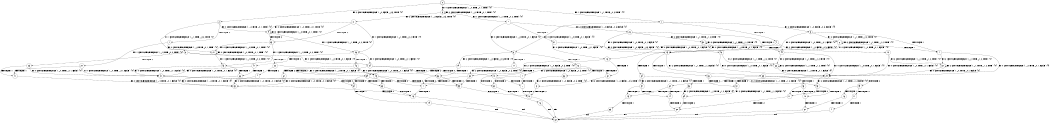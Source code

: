 digraph BCG {
size = "7, 10.5";
center = TRUE;
node [shape = circle];
0 [peripheries = 2];
0 -> 1 [label = "EX !1 !ATOMIC_EXCH_BRANCH (1, +1, TRUE, +0, 2, TRUE) !{0}"];
0 -> 2 [label = "EX !2 !ATOMIC_EXCH_BRANCH (1, +0, FALSE, +0, 3, TRUE) !{0}"];
0 -> 3 [label = "EX !0 !ATOMIC_EXCH_BRANCH (1, +0, TRUE, +0, 1, TRUE) !{0}"];
1 -> 4 [label = "TERMINATE !1"];
1 -> 5 [label = "EX !2 !ATOMIC_EXCH_BRANCH (1, +0, FALSE, +0, 3, FALSE) !{0}"];
1 -> 6 [label = "EX !0 !ATOMIC_EXCH_BRANCH (1, +0, TRUE, +0, 1, FALSE) !{0}"];
2 -> 7 [label = "TERMINATE !2"];
2 -> 8 [label = "EX !1 !ATOMIC_EXCH_BRANCH (1, +1, TRUE, +0, 2, TRUE) !{0}"];
2 -> 9 [label = "EX !0 !ATOMIC_EXCH_BRANCH (1, +0, TRUE, +0, 1, TRUE) !{0}"];
3 -> 10 [label = "EX !1 !ATOMIC_EXCH_BRANCH (1, +1, TRUE, +0, 2, TRUE) !{0}"];
3 -> 11 [label = "EX !2 !ATOMIC_EXCH_BRANCH (1, +0, FALSE, +0, 3, TRUE) !{0}"];
3 -> 3 [label = "EX !0 !ATOMIC_EXCH_BRANCH (1, +0, TRUE, +0, 1, TRUE) !{0}"];
4 -> 12 [label = "EX !2 !ATOMIC_EXCH_BRANCH (1, +0, FALSE, +0, 3, FALSE) !{0}"];
4 -> 13 [label = "EX !0 !ATOMIC_EXCH_BRANCH (1, +0, TRUE, +0, 1, FALSE) !{0}"];
5 -> 14 [label = "TERMINATE !1"];
5 -> 15 [label = "EX !0 !ATOMIC_EXCH_BRANCH (1, +0, TRUE, +0, 1, FALSE) !{0}"];
5 -> 16 [label = "EX !2 !ATOMIC_EXCH_BRANCH (1, +1, TRUE, +1, 2, TRUE) !{0}"];
6 -> 17 [label = "TERMINATE !1"];
6 -> 18 [label = "TERMINATE !0"];
6 -> 19 [label = "EX !2 !ATOMIC_EXCH_BRANCH (1, +0, FALSE, +0, 3, TRUE) !{0}"];
7 -> 20 [label = "EX !1 !ATOMIC_EXCH_BRANCH (1, +1, TRUE, +0, 2, TRUE) !{0}"];
7 -> 21 [label = "EX !0 !ATOMIC_EXCH_BRANCH (1, +0, TRUE, +0, 1, TRUE) !{0}"];
8 -> 22 [label = "TERMINATE !1"];
8 -> 23 [label = "TERMINATE !2"];
8 -> 24 [label = "EX !0 !ATOMIC_EXCH_BRANCH (1, +0, TRUE, +0, 1, FALSE) !{0}"];
9 -> 25 [label = "TERMINATE !2"];
9 -> 26 [label = "EX !1 !ATOMIC_EXCH_BRANCH (1, +1, TRUE, +0, 2, TRUE) !{0}"];
9 -> 9 [label = "EX !0 !ATOMIC_EXCH_BRANCH (1, +0, TRUE, +0, 1, TRUE) !{0}"];
10 -> 27 [label = "TERMINATE !1"];
10 -> 28 [label = "EX !2 !ATOMIC_EXCH_BRANCH (1, +0, FALSE, +0, 3, FALSE) !{0}"];
10 -> 6 [label = "EX !0 !ATOMIC_EXCH_BRANCH (1, +0, TRUE, +0, 1, FALSE) !{0}"];
11 -> 25 [label = "TERMINATE !2"];
11 -> 26 [label = "EX !1 !ATOMIC_EXCH_BRANCH (1, +1, TRUE, +0, 2, TRUE) !{0}"];
11 -> 9 [label = "EX !0 !ATOMIC_EXCH_BRANCH (1, +0, TRUE, +0, 1, TRUE) !{0}"];
12 -> 29 [label = "EX !0 !ATOMIC_EXCH_BRANCH (1, +0, TRUE, +0, 1, FALSE) !{0}"];
12 -> 30 [label = "EX !2 !ATOMIC_EXCH_BRANCH (1, +1, TRUE, +1, 2, TRUE) !{0}"];
13 -> 31 [label = "TERMINATE !0"];
13 -> 32 [label = "EX !2 !ATOMIC_EXCH_BRANCH (1, +0, FALSE, +0, 3, TRUE) !{0}"];
14 -> 29 [label = "EX !0 !ATOMIC_EXCH_BRANCH (1, +0, TRUE, +0, 1, FALSE) !{0}"];
14 -> 30 [label = "EX !2 !ATOMIC_EXCH_BRANCH (1, +1, TRUE, +1, 2, TRUE) !{0}"];
15 -> 33 [label = "TERMINATE !1"];
15 -> 34 [label = "TERMINATE !0"];
15 -> 35 [label = "EX !2 !ATOMIC_EXCH_BRANCH (1, +1, TRUE, +1, 2, FALSE) !{0}"];
16 -> 14 [label = "TERMINATE !1"];
16 -> 15 [label = "EX !0 !ATOMIC_EXCH_BRANCH (1, +0, TRUE, +0, 1, FALSE) !{0}"];
16 -> 16 [label = "EX !2 !ATOMIC_EXCH_BRANCH (1, +1, TRUE, +1, 2, TRUE) !{0}"];
17 -> 31 [label = "TERMINATE !0"];
17 -> 32 [label = "EX !2 !ATOMIC_EXCH_BRANCH (1, +0, FALSE, +0, 3, TRUE) !{0}"];
18 -> 36 [label = "TERMINATE !1"];
18 -> 37 [label = "EX !2 !ATOMIC_EXCH_BRANCH (1, +0, FALSE, +0, 3, TRUE) !{1}"];
19 -> 38 [label = "TERMINATE !1"];
19 -> 39 [label = "TERMINATE !2"];
19 -> 40 [label = "TERMINATE !0"];
20 -> 41 [label = "TERMINATE !1"];
20 -> 42 [label = "EX !0 !ATOMIC_EXCH_BRANCH (1, +0, TRUE, +0, 1, FALSE) !{0}"];
21 -> 43 [label = "EX !1 !ATOMIC_EXCH_BRANCH (1, +1, TRUE, +0, 2, TRUE) !{0}"];
21 -> 21 [label = "EX !0 !ATOMIC_EXCH_BRANCH (1, +0, TRUE, +0, 1, TRUE) !{0}"];
22 -> 44 [label = "TERMINATE !2"];
22 -> 45 [label = "EX !0 !ATOMIC_EXCH_BRANCH (1, +0, TRUE, +0, 1, FALSE) !{0}"];
23 -> 41 [label = "TERMINATE !1"];
23 -> 42 [label = "EX !0 !ATOMIC_EXCH_BRANCH (1, +0, TRUE, +0, 1, FALSE) !{0}"];
24 -> 38 [label = "TERMINATE !1"];
24 -> 39 [label = "TERMINATE !2"];
24 -> 40 [label = "TERMINATE !0"];
25 -> 43 [label = "EX !1 !ATOMIC_EXCH_BRANCH (1, +1, TRUE, +0, 2, TRUE) !{0}"];
25 -> 21 [label = "EX !0 !ATOMIC_EXCH_BRANCH (1, +0, TRUE, +0, 1, TRUE) !{0}"];
26 -> 46 [label = "TERMINATE !1"];
26 -> 47 [label = "TERMINATE !2"];
26 -> 24 [label = "EX !0 !ATOMIC_EXCH_BRANCH (1, +0, TRUE, +0, 1, FALSE) !{0}"];
27 -> 48 [label = "EX !2 !ATOMIC_EXCH_BRANCH (1, +0, FALSE, +0, 3, FALSE) !{0}"];
27 -> 13 [label = "EX !0 !ATOMIC_EXCH_BRANCH (1, +0, TRUE, +0, 1, FALSE) !{0}"];
28 -> 49 [label = "TERMINATE !1"];
28 -> 50 [label = "EX !2 !ATOMIC_EXCH_BRANCH (1, +1, TRUE, +1, 2, TRUE) !{0}"];
28 -> 15 [label = "EX !0 !ATOMIC_EXCH_BRANCH (1, +0, TRUE, +0, 1, FALSE) !{0}"];
29 -> 51 [label = "TERMINATE !0"];
29 -> 52 [label = "EX !2 !ATOMIC_EXCH_BRANCH (1, +1, TRUE, +1, 2, FALSE) !{0}"];
30 -> 29 [label = "EX !0 !ATOMIC_EXCH_BRANCH (1, +0, TRUE, +0, 1, FALSE) !{0}"];
30 -> 30 [label = "EX !2 !ATOMIC_EXCH_BRANCH (1, +1, TRUE, +1, 2, TRUE) !{0}"];
31 -> 53 [label = "EX !2 !ATOMIC_EXCH_BRANCH (1, +0, FALSE, +0, 3, TRUE) !{2}"];
32 -> 54 [label = "TERMINATE !2"];
32 -> 55 [label = "TERMINATE !0"];
33 -> 51 [label = "TERMINATE !0"];
33 -> 52 [label = "EX !2 !ATOMIC_EXCH_BRANCH (1, +1, TRUE, +1, 2, FALSE) !{0}"];
34 -> 56 [label = "TERMINATE !1"];
34 -> 57 [label = "EX !2 !ATOMIC_EXCH_BRANCH (1, +1, TRUE, +1, 2, FALSE) !{1}"];
35 -> 58 [label = "TERMINATE !1"];
35 -> 59 [label = "TERMINATE !2"];
35 -> 60 [label = "TERMINATE !0"];
36 -> 53 [label = "EX !2 !ATOMIC_EXCH_BRANCH (1, +0, FALSE, +0, 3, TRUE) !{2}"];
37 -> 61 [label = "TERMINATE !1"];
37 -> 62 [label = "TERMINATE !2"];
38 -> 54 [label = "TERMINATE !2"];
38 -> 55 [label = "TERMINATE !0"];
39 -> 63 [label = "TERMINATE !1"];
39 -> 64 [label = "TERMINATE !0"];
40 -> 61 [label = "TERMINATE !1"];
40 -> 62 [label = "TERMINATE !2"];
41 -> 65 [label = "EX !0 !ATOMIC_EXCH_BRANCH (1, +0, TRUE, +0, 1, FALSE) !{0}"];
42 -> 63 [label = "TERMINATE !1"];
42 -> 64 [label = "TERMINATE !0"];
43 -> 66 [label = "TERMINATE !1"];
43 -> 42 [label = "EX !0 !ATOMIC_EXCH_BRANCH (1, +0, TRUE, +0, 1, FALSE) !{0}"];
44 -> 65 [label = "EX !0 !ATOMIC_EXCH_BRANCH (1, +0, TRUE, +0, 1, FALSE) !{0}"];
45 -> 54 [label = "TERMINATE !2"];
45 -> 55 [label = "TERMINATE !0"];
46 -> 67 [label = "TERMINATE !2"];
46 -> 45 [label = "EX !0 !ATOMIC_EXCH_BRANCH (1, +0, TRUE, +0, 1, FALSE) !{0}"];
47 -> 66 [label = "TERMINATE !1"];
47 -> 42 [label = "EX !0 !ATOMIC_EXCH_BRANCH (1, +0, TRUE, +0, 1, FALSE) !{0}"];
48 -> 68 [label = "EX !2 !ATOMIC_EXCH_BRANCH (1, +1, TRUE, +1, 2, TRUE) !{0}"];
48 -> 29 [label = "EX !0 !ATOMIC_EXCH_BRANCH (1, +0, TRUE, +0, 1, FALSE) !{0}"];
49 -> 68 [label = "EX !2 !ATOMIC_EXCH_BRANCH (1, +1, TRUE, +1, 2, TRUE) !{0}"];
49 -> 29 [label = "EX !0 !ATOMIC_EXCH_BRANCH (1, +0, TRUE, +0, 1, FALSE) !{0}"];
50 -> 49 [label = "TERMINATE !1"];
50 -> 50 [label = "EX !2 !ATOMIC_EXCH_BRANCH (1, +1, TRUE, +1, 2, TRUE) !{0}"];
50 -> 15 [label = "EX !0 !ATOMIC_EXCH_BRANCH (1, +0, TRUE, +0, 1, FALSE) !{0}"];
51 -> 69 [label = "EX !2 !ATOMIC_EXCH_BRANCH (1, +1, TRUE, +1, 2, FALSE) !{2}"];
52 -> 70 [label = "TERMINATE !2"];
52 -> 71 [label = "TERMINATE !0"];
53 -> 72 [label = "TERMINATE !2"];
54 -> 73 [label = "TERMINATE !0"];
55 -> 72 [label = "TERMINATE !2"];
56 -> 69 [label = "EX !2 !ATOMIC_EXCH_BRANCH (1, +1, TRUE, +1, 2, FALSE) !{2}"];
57 -> 74 [label = "TERMINATE !1"];
57 -> 75 [label = "TERMINATE !2"];
58 -> 70 [label = "TERMINATE !2"];
58 -> 71 [label = "TERMINATE !0"];
59 -> 76 [label = "TERMINATE !1"];
59 -> 77 [label = "TERMINATE !0"];
60 -> 74 [label = "TERMINATE !1"];
60 -> 75 [label = "TERMINATE !2"];
61 -> 72 [label = "TERMINATE !2"];
62 -> 78 [label = "TERMINATE !1"];
63 -> 73 [label = "TERMINATE !0"];
64 -> 79 [label = "TERMINATE !1"];
65 -> 73 [label = "TERMINATE !0"];
66 -> 65 [label = "EX !0 !ATOMIC_EXCH_BRANCH (1, +0, TRUE, +0, 1, FALSE) !{0}"];
67 -> 65 [label = "EX !0 !ATOMIC_EXCH_BRANCH (1, +0, TRUE, +0, 1, FALSE) !{0}"];
68 -> 68 [label = "EX !2 !ATOMIC_EXCH_BRANCH (1, +1, TRUE, +1, 2, TRUE) !{0}"];
68 -> 29 [label = "EX !0 !ATOMIC_EXCH_BRANCH (1, +0, TRUE, +0, 1, FALSE) !{0}"];
69 -> 80 [label = "TERMINATE !2"];
70 -> 81 [label = "TERMINATE !0"];
71 -> 80 [label = "TERMINATE !2"];
72 -> 82 [label = "exit"];
73 -> 82 [label = "exit"];
74 -> 80 [label = "TERMINATE !2"];
75 -> 83 [label = "TERMINATE !1"];
76 -> 81 [label = "TERMINATE !0"];
77 -> 84 [label = "TERMINATE !1"];
78 -> 82 [label = "exit"];
79 -> 82 [label = "exit"];
80 -> 82 [label = "exit"];
81 -> 82 [label = "exit"];
83 -> 82 [label = "exit"];
84 -> 82 [label = "exit"];
}
